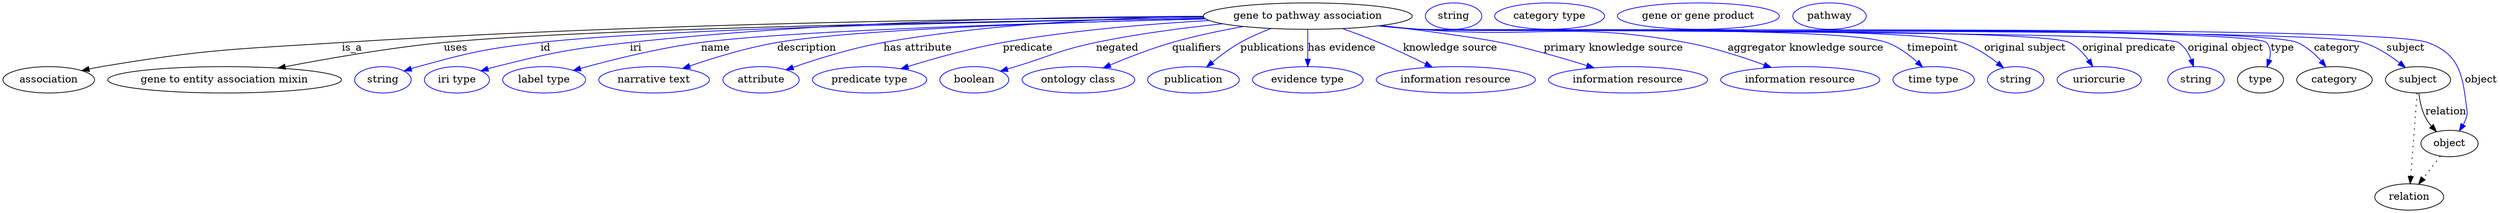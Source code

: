 digraph {
	graph [bb="0,0,3401.4,283"];
	node [label="\N"];
	"gene to pathway association"	[height=0.5,
		label="gene to pathway association",
		pos="1778.4,265",
		width=3.9538];
	association	[height=0.5,
		pos="62.394,178",
		width=1.7332];
	"gene to pathway association" -> association	[label=is_a,
		lp="476.39,221.5",
		pos="e,107.53,190.62 1636.1,263.65 1394.5,262.28 888.93,256.09 462.39,229 316.18,219.71 278.89,220.22 134.39,196 128.93,195.08 123.27,\
193.99 117.62,192.82"];
	"gene to entity association mixin"	[height=0.5,
		pos="302.39,178",
		width=4.4232];
	"gene to pathway association" -> "gene to entity association mixin"	[label=uses,
		lp="617.89,221.5",
		pos="e,375.14,194.01 1637.6,262.21 1370.3,258.42 798.3,248.3 601.39,229 527.86,221.79 445.07,207.45 385.28,195.97"];
	id	[color=blue,
		height=0.5,
		label=string,
		pos="518.39,178",
		width=1.0652];
	"gene to pathway association" -> id	[color=blue,
		label=id,
		lp="740.39,221.5",
		pos="e,547.11,189.94 1637.6,262.1 1394.1,258.36 904.15,248.6 733.39,229 658.23,220.37 639.36,216.02 566.39,196 563.24,195.13 559.99,194.16 \
556.75,193.14",
		style=solid];
	iri	[color=blue,
		height=0.5,
		label="iri type",
		pos="619.39,178",
		width=1.2277];
	"gene to pathway association" -> iri	[color=blue,
		label=iri,
		lp="862.39,221.5",
		pos="e,652,190.2 1635.9,264.84 1454,264.48 1129.9,259.04 854.39,229 772.67,220.09 752.15,215.93 672.39,196 668.96,195.14 665.43,194.18 \
661.89,193.17",
		style=solid];
	name	[color=blue,
		height=0.5,
		label="label type",
		pos="738.39,178",
		width=1.5707];
	"gene to pathway association" -> name	[color=blue,
		label=name,
		lp="970.39,221.5",
		pos="e,778.2,190.89 1639.2,261.15 1438.9,256.53 1079.3,246.15 950.39,229 894,221.5 830.68,205.55 788.04,193.67",
		style=solid];
	description	[color=blue,
		height=0.5,
		label="narrative text",
		pos="888.39,178",
		width=2.0943];
	"gene to pathway association" -> description	[color=blue,
		label=description,
		lp="1094.9,221.5",
		pos="e,926.99,193.56 1639,261.31 1461,257.16 1162.8,247.66 1054.4,229 1013.9,222.04 969.47,208.3 936.75,196.99",
		style=solid];
	"has attribute"	[color=blue,
		height=0.5,
		label=attribute,
		pos="1033.4,178",
		width=1.4443];
	"gene to pathway association" -> "has attribute"	[color=blue,
		label="has attribute",
		lp="1246.4,221.5",
		pos="e,1067.2,191.7 1636,264.56 1518.2,262.84 1346.7,255.28 1199.4,229 1157,221.43 1110.1,206.69 1077,195.16",
		style=solid];
	predicate	[color=blue,
		height=0.5,
		label="predicate type",
		pos="1181.4,178",
		width=2.1665];
	"gene to pathway association" -> predicate	[color=blue,
		label=predicate,
		lp="1396.4,221.5",
		pos="e,1224,193.2 1644.1,259.03 1562.2,254.43 1455.7,245.66 1362.4,229 1318.4,221.14 1269.6,207.36 1233.8,196.25",
		style=solid];
	negated	[color=blue,
		height=0.5,
		label=boolean,
		pos="1324.4,178",
		width=1.2999];
	"gene to pathway association" -> negated	[color=blue,
		label=negated,
		lp="1518.4,221.5",
		pos="e,1359.6,189.93 1662.3,254.52 1609.3,249.01 1545.8,240.78 1489.4,229 1439.4,218.56 1428.2,210.87 1379.4,196 1376.1,194.99 1372.7,\
193.95 1369.2,192.9",
		style=solid];
	qualifiers	[color=blue,
		height=0.5,
		label="ontology class",
		pos="1465.4,178",
		width=2.1304];
	"gene to pathway association" -> qualifiers	[color=blue,
		label=qualifiers,
		lp="1626.9,221.5",
		pos="e,1499.3,194.24 1690.6,250.82 1659.6,245.27 1624.7,237.98 1593.4,229 1564.5,220.71 1533.1,208.5 1508.7,198.21",
		style=solid];
	publications	[color=blue,
		height=0.5,
		label=publication,
		pos="1622.4,178",
		width=1.7332];
	"gene to pathway association" -> publications	[color=blue,
		label=publications,
		lp="1730.4,221.5",
		pos="e,1640.4,195.45 1728.5,248.11 1714.5,242.83 1699.5,236.39 1686.4,229 1673,221.42 1659.3,211.19 1648.1,201.95",
		style=solid];
	"has evidence"	[color=blue,
		height=0.5,
		label="evidence type",
		pos="1778.4,178",
		width=2.0943];
	"gene to pathway association" -> "has evidence"	[color=blue,
		label="has evidence",
		lp="1824.9,221.5",
		pos="e,1778.4,196.18 1778.4,246.8 1778.4,235.16 1778.4,219.55 1778.4,206.24",
		style=solid];
	"knowledge source"	[color=blue,
		height=0.5,
		label="information resource",
		pos="1980.4,178",
		width=3.015];
	"gene to pathway association" -> "knowledge source"	[color=blue,
		label="knowledge source",
		lp="1972.9,221.5",
		pos="e,1948.1,195.37 1825.6,248.01 1841.6,242.33 1859.4,235.69 1875.4,229 1896.7,220.11 1919.9,209.19 1939.1,199.83",
		style=solid];
	"primary knowledge source"	[color=blue,
		height=0.5,
		label="information resource",
		pos="2215.4,178",
		width=3.015];
	"gene to pathway association" -> "primary knowledge source"	[color=blue,
		label="primary knowledge source",
		lp="2195.4,221.5",
		pos="e,2169,194.37 1878.7,252.2 1939.5,244.75 2011,235.36 2041.4,229 2081.3,220.66 2125.4,207.94 2159.3,197.41",
		style=solid];
	"aggregator knowledge source"	[color=blue,
		height=0.5,
		label="information resource",
		pos="2450.4,178",
		width=3.015];
	"gene to pathway association" -> "aggregator knowledge source"	[color=blue,
		label="aggregator knowledge source",
		lp="2457.9,221.5",
		pos="e,2410.7,194.89 1877.2,252.05 1894.9,250.16 1913.2,248.39 1930.4,247 2091.8,233.99 2135,257.96 2294.4,229 2331,222.35 2370.9,209.43 \
2401.2,198.4",
		style=solid];
	timepoint	[color=blue,
		height=0.5,
		label="time type",
		pos="2632.4,178",
		width=1.5346];
	"gene to pathway association" -> timepoint	[color=blue,
		label=timepoint,
		lp="2631.4,221.5",
		pos="e,2617.3,195.39 1876,251.87 1894.1,249.97 1912.8,248.23 1930.4,247 2001.1,242.05 2501.7,253.03 2568.4,229 2583.9,223.41 2598.6,212.49 \
2610,202.27",
		style=solid];
	"original subject"	[color=blue,
		height=0.5,
		label=string,
		pos="2744.4,178",
		width=1.0652];
	"gene to pathway association" -> "original subject"	[color=blue,
		label="original subject",
		lp="2757.4,221.5",
		pos="e,2727.7,194.46 1876,251.81 1894.1,249.92 1912.8,248.2 1930.4,247 2012.5,241.42 2592,254.03 2670.4,229 2688.5,223.22 2706.2,211.51 \
2719.8,200.88",
		style=solid];
	"original predicate"	[color=blue,
		height=0.5,
		label=uriorcurie,
		pos="2858.4,178",
		width=1.5887];
	"gene to pathway association" -> "original predicate"	[color=blue,
		label="original predicate",
		lp="2898.9,221.5",
		pos="e,2849.5,196.27 1875.6,251.8 1893.8,249.89 1912.6,248.17 1930.4,247 1979.6,243.76 2773.1,250.53 2817.4,229 2828.2,223.74 2837.2,\
214.12 2843.9,204.71",
		style=solid];
	"original object"	[color=blue,
		height=0.5,
		label=string,
		pos="2990.4,178",
		width=1.0652];
	"gene to pathway association" -> "original object"	[color=blue,
		label="original object",
		lp="3030.9,221.5",
		pos="e,2987.1,196.01 1875.2,251.8 1893.5,249.88 1912.5,248.15 1930.4,247 1959.1,245.15 2942.2,244.54 2966.4,229 2974.7,223.66 2980.2,\
214.54 2983.8,205.54",
		style=solid];
	type	[height=0.5,
		pos="3078.4,178",
		width=0.86659];
	"gene to pathway association" -> type	[color=blue,
		label=type,
		lp="3108.4,221.5",
		pos="e,3087.4,195.57 1875.2,251.77 1893.5,249.86 1912.5,248.14 1930.4,247 1962.4,244.96 3063.9,251.88 3086.4,229 3092.5,222.79 3092.7,\
213.88 3090.6,205.3",
		style=solid];
	category	[height=0.5,
		pos="3179.4,178",
		width=1.4263];
	"gene to pathway association" -> category	[color=blue,
		label=category,
		lp="3182.9,221.5",
		pos="e,3167.7,195.88 1875.2,251.76 1893.5,249.85 1912.5,248.13 1930.4,247 1996.8,242.8 3067,254.63 3128.4,229 3141.2,223.65 3152.6,213.41 \
3161.3,203.57",
		style=solid];
	subject	[height=0.5,
		pos="3293.4,178",
		width=1.2277];
	"gene to pathway association" -> subject	[color=blue,
		label=subject,
		lp="3276.4,221.5",
		pos="e,3276.1,194.77 1875.2,251.75 1893.5,249.84 1912.5,248.12 1930.4,247 2001.8,242.52 3150,250.22 3218.4,229 3236.6,223.35 3254.4,211.77 \
3268.2,201.17",
		style=solid];
	object	[height=0.5,
		pos="3336.4,91",
		width=1.0832];
	"gene to pathway association" -> object	[color=blue,
		label=object,
		lp="3379.4,178",
		pos="e,3349.8,108.09 1875.2,251.74 1893.5,249.82 1912.5,248.11 1930.4,247 2006.7,242.25 3234.6,255.32 3306.4,229 3348.9,213.41 3354.1,\
186.96 3359.4,142 3360.2,135.38 3361.3,133.39 3359.4,127 3358.4,123.55 3356.9,120.13 3355.1,116.85",
		style=solid];
	association_type	[color=blue,
		height=0.5,
		label=string,
		pos="1977.4,265",
		width=1.0652];
	association_category	[color=blue,
		height=0.5,
		label="category type",
		pos="2108.4,265",
		width=2.0762];
	subject -> object	[label=relation,
		lp="3331.4,134.5",
		pos="e,3318.5,107.23 3294.5,159.55 3295.7,149.57 3298.2,137.07 3303.4,127 3305.6,122.68 3308.5,118.52 3311.7,114.66"];
	relation	[height=0.5,
		pos="3281.4,18",
		width=1.2999];
	subject -> relation	[pos="e,3282.7,36.188 3292.1,159.79 3290,132.48 3286,78.994 3283.5,46.38",
		style=dotted];
	"gene to pathway association_subject"	[color=blue,
		height=0.5,
		label="gene or gene product",
		pos="2311.4,265",
		width=3.0692];
	object -> relation	[pos="e,3294.2,35.54 3323.9,73.889 3317,64.939 3308.2,53.617 3300.4,43.584",
		style=dotted];
	"gene to pathway association_object"	[color=blue,
		height=0.5,
		label=pathway,
		pos="2490.4,265",
		width=1.3902];
}
